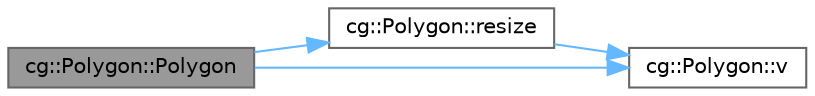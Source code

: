 digraph "cg::Polygon::Polygon"
{
 // LATEX_PDF_SIZE
  bgcolor="transparent";
  edge [fontname=Helvetica,fontsize=10,labelfontname=Helvetica,labelfontsize=10];
  node [fontname=Helvetica,fontsize=10,shape=box,height=0.2,width=0.4];
  rankdir="LR";
  Node1 [id="Node000001",label="cg::Polygon::Polygon",height=0.2,width=0.4,color="gray40", fillcolor="grey60", style="filled", fontcolor="black",tooltip=" "];
  Node1 -> Node2 [id="edge1_Node000001_Node000002",color="steelblue1",style="solid",tooltip=" "];
  Node2 [id="Node000002",label="cg::Polygon::resize",height=0.2,width=0.4,color="grey40", fillcolor="white", style="filled",URL="$classcg_1_1_polygon.html#aafd115cf43dc64345a587052fead9501",tooltip=" "];
  Node2 -> Node3 [id="edge2_Node000002_Node000003",color="steelblue1",style="solid",tooltip=" "];
  Node3 [id="Node000003",label="cg::Polygon::v",height=0.2,width=0.4,color="grey40", fillcolor="white", style="filled",URL="$classcg_1_1_polygon.html#a028050405839dfb6fd6adcd502e431f3",tooltip=" "];
  Node1 -> Node3 [id="edge3_Node000001_Node000003",color="steelblue1",style="solid",tooltip=" "];
}
